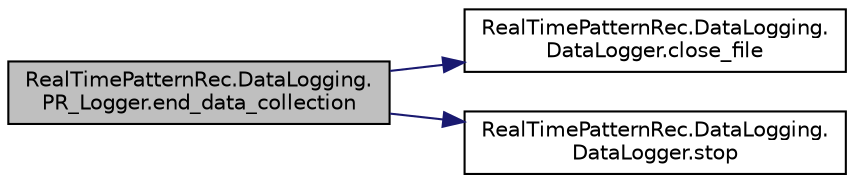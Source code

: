 digraph "RealTimePatternRec.DataLogging.PR_Logger.end_data_collection"
{
 // LATEX_PDF_SIZE
  edge [fontname="Helvetica",fontsize="10",labelfontname="Helvetica",labelfontsize="10"];
  node [fontname="Helvetica",fontsize="10",shape=record];
  rankdir="LR";
  Node1 [label="RealTimePatternRec.DataLogging.\lPR_Logger.end_data_collection",height=0.2,width=0.4,color="black", fillcolor="grey75", style="filled", fontcolor="black",tooltip="ends data collection sequence"];
  Node1 -> Node2 [color="midnightblue",fontsize="10",style="solid",fontname="Helvetica"];
  Node2 [label="RealTimePatternRec.DataLogging.\lDataLogger.close_file",height=0.2,width=0.4,color="black", fillcolor="white", style="filled",URL="$class_real_time_pattern_rec_1_1_data_logging_1_1_data_logger.html#a96e88d0bf55bb6c140deb4a4567fd57f",tooltip="closes file stream writer"];
  Node1 -> Node3 [color="midnightblue",fontsize="10",style="solid",fontname="Helvetica"];
  Node3 [label="RealTimePatternRec.DataLogging.\lDataLogger.stop",height=0.2,width=0.4,color="black", fillcolor="white", style="filled",URL="$class_real_time_pattern_rec_1_1_data_logging_1_1_data_logger.html#a1cdc5675a0abe46ef2174985374a7d5a",tooltip="kills thread if thread is currently running"];
}
